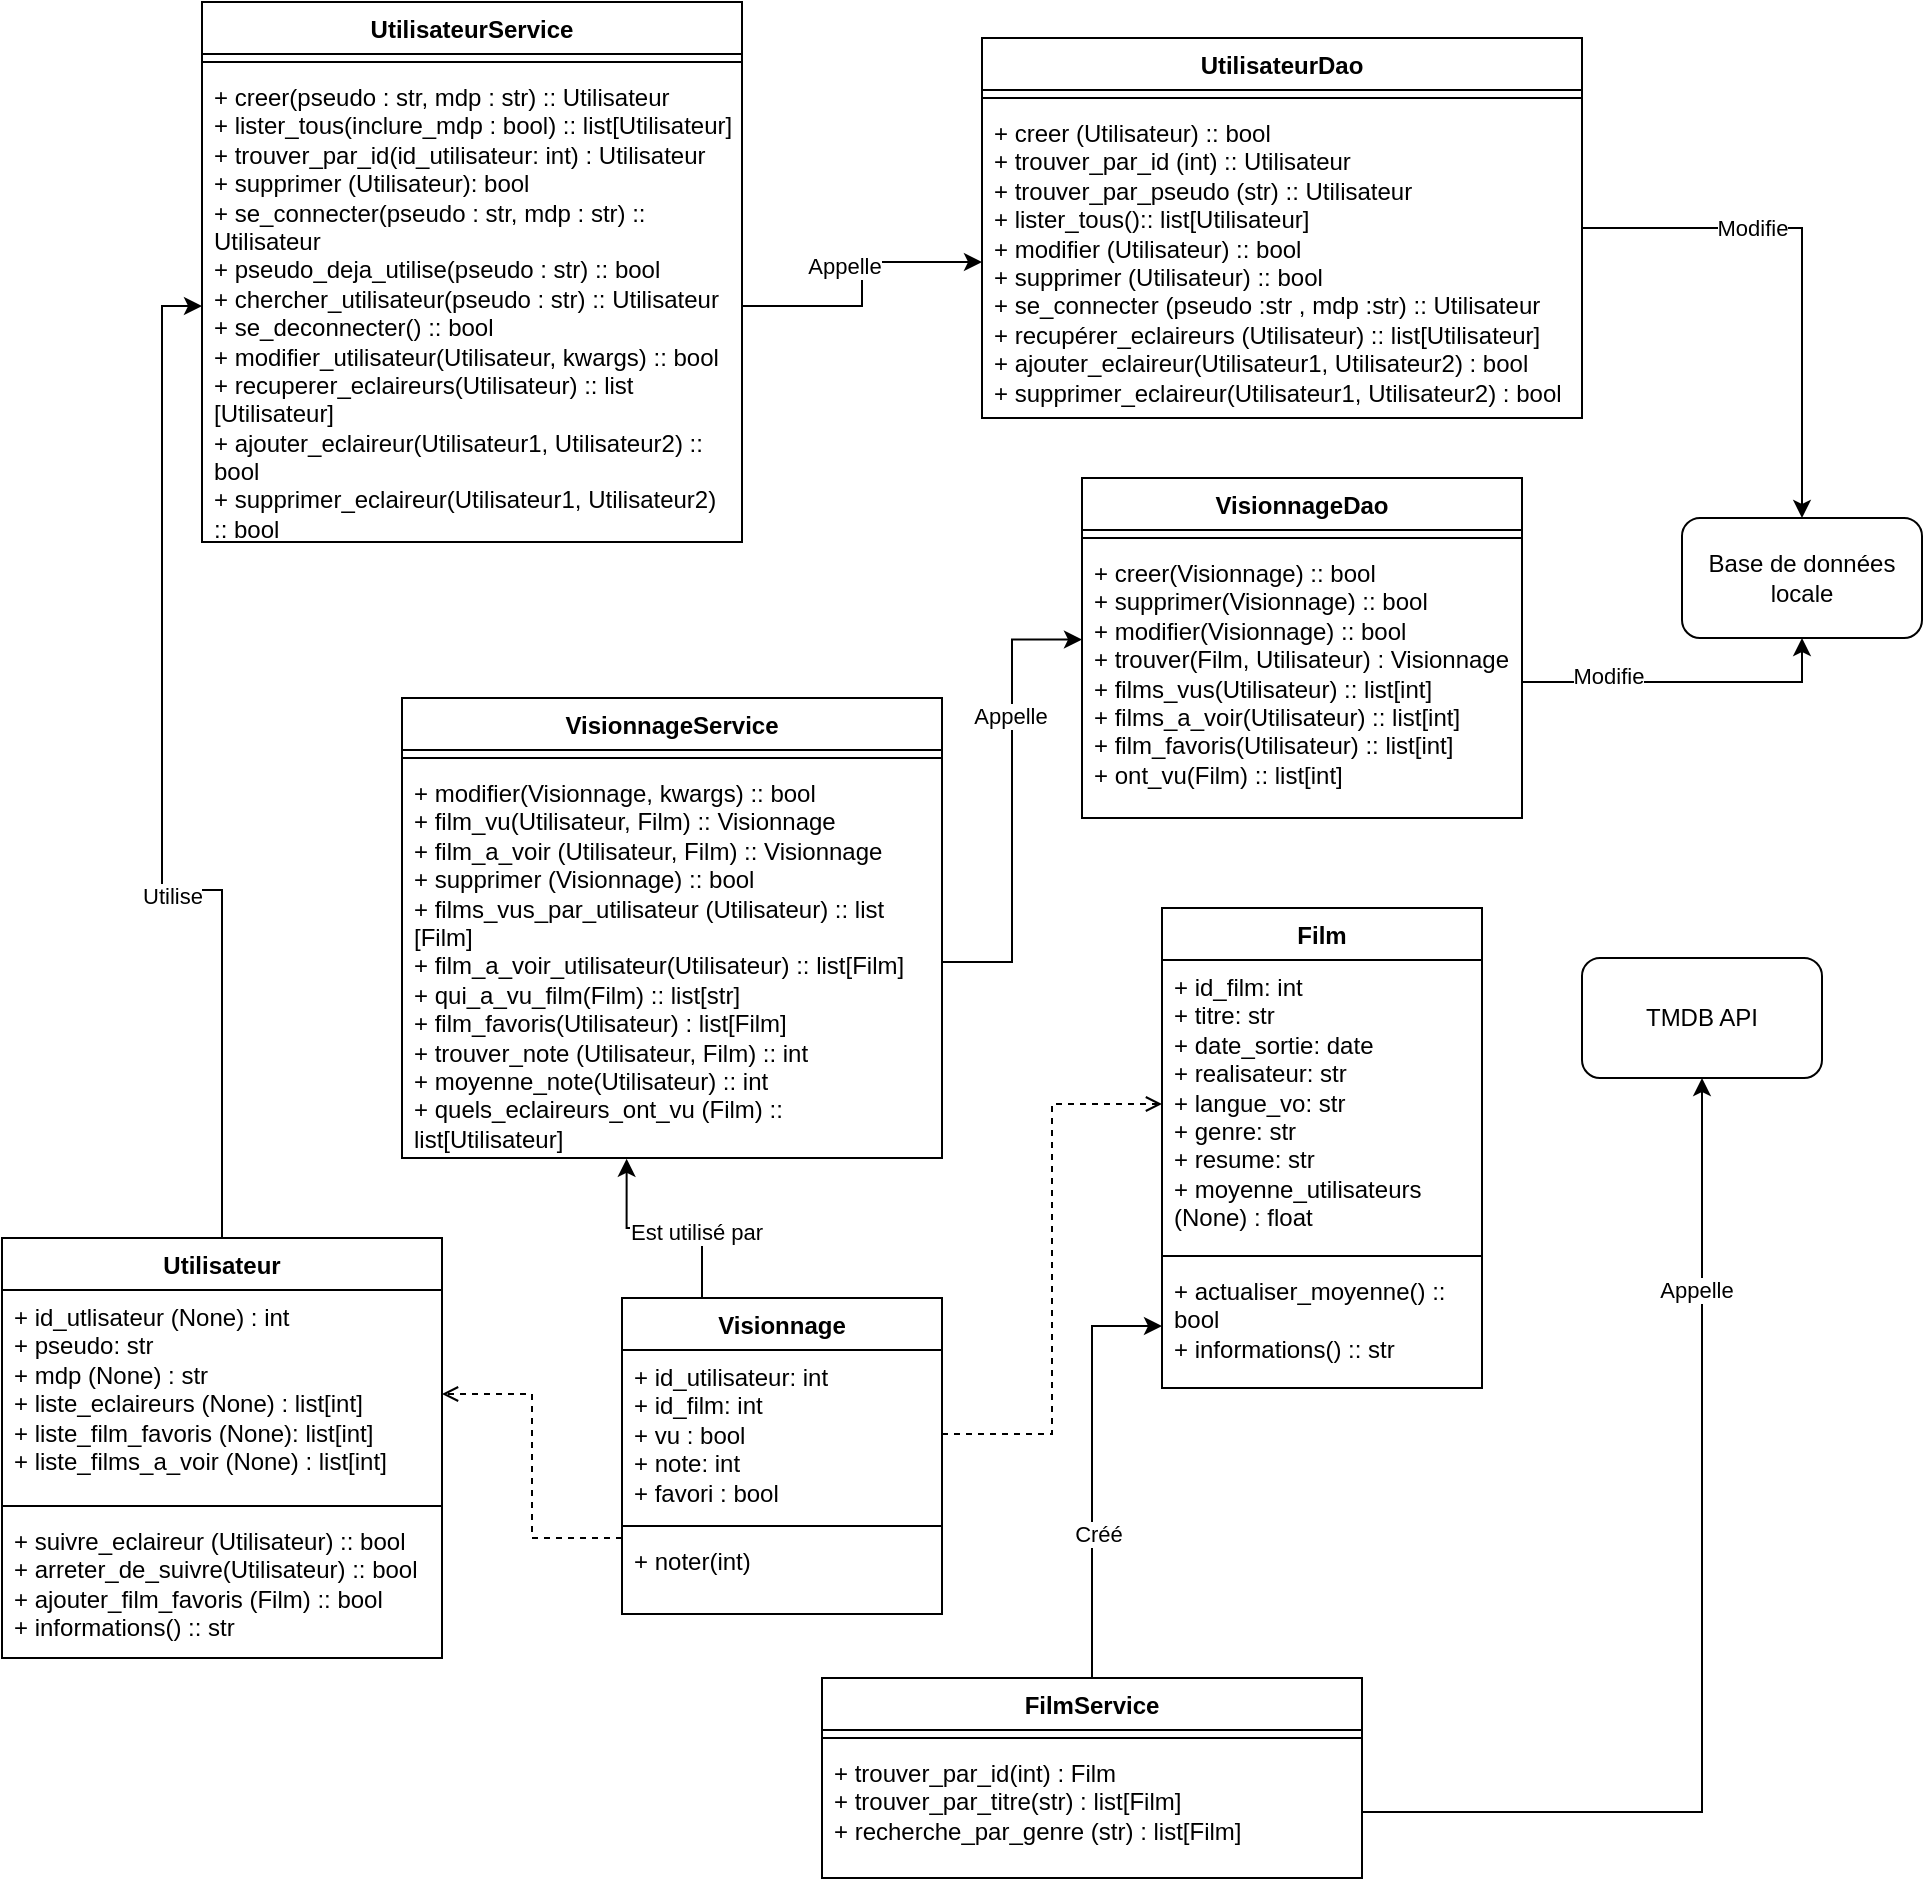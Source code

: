 <mxfile version="24.7.17">
  <diagram name="Page-1" id="-lLpuW26wP0kKTF83kYT">
    <mxGraphModel dx="1613" dy="696" grid="1" gridSize="10" guides="1" tooltips="1" connect="1" arrows="1" fold="1" page="1" pageScale="1" pageWidth="827" pageHeight="1169" math="0" shadow="0">
      <root>
        <mxCell id="0" />
        <mxCell id="1" parent="0" />
        <mxCell id="QUixbwAzo_8CxbM0iSIQ-20" style="edgeStyle=orthogonalEdgeStyle;rounded=0;orthogonalLoop=1;jettySize=auto;html=1;entryX=0;entryY=0.5;entryDx=0;entryDy=0;" parent="1" source="Nlg_wDLqZmPlsAexhDsB-1" target="QUixbwAzo_8CxbM0iSIQ-19" edge="1">
          <mxGeometry relative="1" as="geometry" />
        </mxCell>
        <mxCell id="QUixbwAzo_8CxbM0iSIQ-21" value="Utilise" style="edgeLabel;html=1;align=center;verticalAlign=middle;resizable=0;points=[];" parent="QUixbwAzo_8CxbM0iSIQ-20" vertex="1" connectable="0">
          <mxGeometry x="-0.228" y="3" relative="1" as="geometry">
            <mxPoint as="offset" />
          </mxGeometry>
        </mxCell>
        <mxCell id="Nlg_wDLqZmPlsAexhDsB-1" value="Utilisateur" style="swimlane;fontStyle=1;align=center;verticalAlign=top;childLayout=stackLayout;horizontal=1;startSize=26;horizontalStack=0;resizeParent=1;resizeParentMax=0;resizeLast=0;collapsible=1;marginBottom=0;whiteSpace=wrap;html=1;" parent="1" vertex="1">
          <mxGeometry x="60" y="630" width="220" height="210" as="geometry" />
        </mxCell>
        <mxCell id="Nlg_wDLqZmPlsAexhDsB-2" value="+ id_utlisateur (None) : int&lt;div&gt;&lt;div&gt;+ pseudo: str&lt;/div&gt;&lt;div&gt;+ mdp (None) : str&lt;/div&gt;&lt;div&gt;+ liste_eclaireurs (None) :&amp;nbsp;&lt;span style=&quot;background-color: initial;&quot;&gt;list[int]&lt;/span&gt;&lt;/div&gt;&lt;/div&gt;&lt;div&gt;+ liste_film_favoris (None):&amp;nbsp;&lt;span style=&quot;background-color: initial;&quot;&gt;list[int]&lt;/span&gt;&lt;/div&gt;&lt;div&gt;+ liste_films_a_voir (None) : list[int]&lt;/div&gt;" style="text;strokeColor=none;fillColor=none;align=left;verticalAlign=top;spacingLeft=4;spacingRight=4;overflow=hidden;rotatable=0;points=[[0,0.5],[1,0.5]];portConstraint=eastwest;whiteSpace=wrap;html=1;" parent="Nlg_wDLqZmPlsAexhDsB-1" vertex="1">
          <mxGeometry y="26" width="220" height="104" as="geometry" />
        </mxCell>
        <mxCell id="Nlg_wDLqZmPlsAexhDsB-3" value="" style="line;strokeWidth=1;fillColor=none;align=left;verticalAlign=middle;spacingTop=-1;spacingLeft=3;spacingRight=3;rotatable=0;labelPosition=right;points=[];portConstraint=eastwest;strokeColor=inherit;" parent="Nlg_wDLqZmPlsAexhDsB-1" vertex="1">
          <mxGeometry y="130" width="220" height="8" as="geometry" />
        </mxCell>
        <mxCell id="Nlg_wDLqZmPlsAexhDsB-4" value="&lt;div&gt;&lt;span style=&quot;background-color: initial;&quot;&gt;+ suivre_eclaireur (Utilisateur) :: bool&lt;/span&gt;&lt;br&gt;&lt;/div&gt;&lt;div&gt;+ arreter_de_suivre(Utilisateur) :: bool&lt;/div&gt;&lt;div&gt;&lt;span style=&quot;background-color: initial;&quot;&gt;+ ajouter_film_favoris (Film) :: bool&lt;/span&gt;&lt;/div&gt;&lt;div&gt;&lt;span style=&quot;background-color: initial;&quot;&gt;+ informations() :: str&lt;/span&gt;&lt;/div&gt;" style="text;strokeColor=none;fillColor=none;align=left;verticalAlign=top;spacingLeft=4;spacingRight=4;overflow=hidden;rotatable=0;points=[[0,0.5],[1,0.5]];portConstraint=eastwest;whiteSpace=wrap;html=1;" parent="Nlg_wDLqZmPlsAexhDsB-1" vertex="1">
          <mxGeometry y="138" width="220" height="72" as="geometry" />
        </mxCell>
        <mxCell id="Nlg_wDLqZmPlsAexhDsB-5" value="Film" style="swimlane;fontStyle=1;align=center;verticalAlign=top;childLayout=stackLayout;horizontal=1;startSize=26;horizontalStack=0;resizeParent=1;resizeParentMax=0;resizeLast=0;collapsible=1;marginBottom=0;whiteSpace=wrap;html=1;" parent="1" vertex="1">
          <mxGeometry x="640" y="465" width="160" height="240" as="geometry" />
        </mxCell>
        <mxCell id="Nlg_wDLqZmPlsAexhDsB-6" value="+ id_film: int&lt;div&gt;+ titre: str&lt;br&gt;&lt;div&gt;+ date_sortie: date&amp;nbsp;&lt;/div&gt;&lt;div&gt;+ realisateur: str&lt;/div&gt;&lt;div&gt;+ langue_vo: str&lt;/div&gt;&lt;div&gt;+ genre: str&lt;/div&gt;&lt;div&gt;+ resume: str&lt;/div&gt;&lt;div&gt;+ moyenne_utilisateurs (None) : float&lt;/div&gt;&lt;/div&gt;" style="text;strokeColor=none;fillColor=none;align=left;verticalAlign=top;spacingLeft=4;spacingRight=4;overflow=hidden;rotatable=0;points=[[0,0.5],[1,0.5]];portConstraint=eastwest;whiteSpace=wrap;html=1;" parent="Nlg_wDLqZmPlsAexhDsB-5" vertex="1">
          <mxGeometry y="26" width="160" height="144" as="geometry" />
        </mxCell>
        <mxCell id="Nlg_wDLqZmPlsAexhDsB-7" value="" style="line;strokeWidth=1;fillColor=none;align=left;verticalAlign=middle;spacingTop=-1;spacingLeft=3;spacingRight=3;rotatable=0;labelPosition=right;points=[];portConstraint=eastwest;strokeColor=inherit;" parent="Nlg_wDLqZmPlsAexhDsB-5" vertex="1">
          <mxGeometry y="170" width="160" height="8" as="geometry" />
        </mxCell>
        <mxCell id="Nlg_wDLqZmPlsAexhDsB-8" value="&lt;div&gt;+ actualiser_moyenne() :: bool&lt;/div&gt;&lt;div&gt;+ informations() :: str&amp;nbsp;&lt;/div&gt;" style="text;strokeColor=none;fillColor=none;align=left;verticalAlign=top;spacingLeft=4;spacingRight=4;overflow=hidden;rotatable=0;points=[[0,0.5],[1,0.5]];portConstraint=eastwest;whiteSpace=wrap;html=1;" parent="Nlg_wDLqZmPlsAexhDsB-5" vertex="1">
          <mxGeometry y="178" width="160" height="62" as="geometry" />
        </mxCell>
        <mxCell id="Nlg_wDLqZmPlsAexhDsB-9" value="Visionnage" style="swimlane;fontStyle=1;align=center;verticalAlign=top;childLayout=stackLayout;horizontal=1;startSize=26;horizontalStack=0;resizeParent=1;resizeParentMax=0;resizeLast=0;collapsible=1;marginBottom=0;whiteSpace=wrap;html=1;" parent="1" vertex="1">
          <mxGeometry x="370" y="660" width="160" height="158" as="geometry" />
        </mxCell>
        <mxCell id="Nlg_wDLqZmPlsAexhDsB-10" value="+ id_utilisateur: int&lt;div&gt;+ id_film: int&lt;/div&gt;&lt;div&gt;+ vu : bool&lt;/div&gt;&lt;div&gt;+ note: int&lt;span style=&quot;background-color: initial;&quot;&gt;&amp;nbsp;&lt;/span&gt;&lt;/div&gt;&lt;div&gt;+ favori : bool&lt;/div&gt;" style="text;strokeColor=none;fillColor=none;align=left;verticalAlign=top;spacingLeft=4;spacingRight=4;overflow=hidden;rotatable=0;points=[[0,0.5],[1,0.5]];portConstraint=eastwest;whiteSpace=wrap;html=1;" parent="Nlg_wDLqZmPlsAexhDsB-9" vertex="1">
          <mxGeometry y="26" width="160" height="84" as="geometry" />
        </mxCell>
        <mxCell id="Nlg_wDLqZmPlsAexhDsB-11" value="" style="line;strokeWidth=1;fillColor=none;align=left;verticalAlign=middle;spacingTop=-1;spacingLeft=3;spacingRight=3;rotatable=0;labelPosition=right;points=[];portConstraint=eastwest;strokeColor=inherit;" parent="Nlg_wDLqZmPlsAexhDsB-9" vertex="1">
          <mxGeometry y="110" width="160" height="8" as="geometry" />
        </mxCell>
        <mxCell id="Nlg_wDLqZmPlsAexhDsB-12" value="&lt;div&gt;&lt;span style=&quot;background-color: initial;&quot;&gt;+ noter(int)&lt;/span&gt;&lt;br&gt;&lt;/div&gt;&lt;div&gt;&lt;br&gt;&lt;/div&gt;" style="text;strokeColor=none;fillColor=none;align=left;verticalAlign=top;spacingLeft=4;spacingRight=4;overflow=hidden;rotatable=0;points=[[0,0.5],[1,0.5]];portConstraint=eastwest;whiteSpace=wrap;html=1;" parent="Nlg_wDLqZmPlsAexhDsB-9" vertex="1">
          <mxGeometry y="118" width="160" height="40" as="geometry" />
        </mxCell>
        <mxCell id="Nlg_wDLqZmPlsAexhDsB-19" style="edgeStyle=orthogonalEdgeStyle;rounded=0;orthogonalLoop=1;jettySize=auto;html=1;exitX=0;exitY=0.049;exitDx=0;exitDy=0;entryX=1;entryY=0.5;entryDx=0;entryDy=0;dashed=1;endArrow=open;endFill=0;exitPerimeter=0;" parent="1" source="Nlg_wDLqZmPlsAexhDsB-12" target="Nlg_wDLqZmPlsAexhDsB-2" edge="1">
          <mxGeometry relative="1" as="geometry" />
        </mxCell>
        <mxCell id="Nlg_wDLqZmPlsAexhDsB-20" value="" style="edgeStyle=orthogonalEdgeStyle;rounded=0;orthogonalLoop=1;jettySize=auto;html=1;dashed=1;endArrow=open;endFill=0;" parent="1" source="Nlg_wDLqZmPlsAexhDsB-10" target="Nlg_wDLqZmPlsAexhDsB-6" edge="1">
          <mxGeometry relative="1" as="geometry" />
        </mxCell>
        <mxCell id="QUixbwAzo_8CxbM0iSIQ-25" style="edgeStyle=orthogonalEdgeStyle;rounded=0;orthogonalLoop=1;jettySize=auto;html=1;entryX=0.5;entryY=0;entryDx=0;entryDy=0;" parent="1" source="QUixbwAzo_8CxbM0iSIQ-7" target="QUixbwAzo_8CxbM0iSIQ-24" edge="1">
          <mxGeometry relative="1" as="geometry" />
        </mxCell>
        <mxCell id="QUixbwAzo_8CxbM0iSIQ-26" value="Modifie" style="edgeLabel;html=1;align=center;verticalAlign=middle;resizable=0;points=[];" parent="QUixbwAzo_8CxbM0iSIQ-25" vertex="1" connectable="0">
          <mxGeometry x="-0.338" relative="1" as="geometry">
            <mxPoint as="offset" />
          </mxGeometry>
        </mxCell>
        <mxCell id="QUixbwAzo_8CxbM0iSIQ-7" value="UtilisateurDao" style="swimlane;fontStyle=1;align=center;verticalAlign=top;childLayout=stackLayout;horizontal=1;startSize=26;horizontalStack=0;resizeParent=1;resizeParentMax=0;resizeLast=0;collapsible=1;marginBottom=0;whiteSpace=wrap;html=1;" parent="1" vertex="1">
          <mxGeometry x="550" y="30" width="300" height="190" as="geometry" />
        </mxCell>
        <mxCell id="QUixbwAzo_8CxbM0iSIQ-9" value="" style="line;strokeWidth=1;fillColor=none;align=left;verticalAlign=middle;spacingTop=-1;spacingLeft=3;spacingRight=3;rotatable=0;labelPosition=right;points=[];portConstraint=eastwest;strokeColor=inherit;" parent="QUixbwAzo_8CxbM0iSIQ-7" vertex="1">
          <mxGeometry y="26" width="300" height="8" as="geometry" />
        </mxCell>
        <mxCell id="QUixbwAzo_8CxbM0iSIQ-10" value="+ creer (Utilisateur) :: bool&amp;nbsp;&lt;div&gt;+ trouver_par_id (int) :: Utilisateur&lt;/div&gt;&lt;div&gt;+ trouver_par_pseudo (str) :: Utilisateur&lt;br&gt;&lt;/div&gt;&lt;div&gt;+ lister_tous():: list[Utilisateur]&lt;/div&gt;&lt;div&gt;+ modifier (Utilisateur) :: bool&amp;nbsp;&lt;/div&gt;&lt;div&gt;+ supprimer (&lt;span style=&quot;background-color: initial;&quot;&gt;Utilisateur&lt;/span&gt;&lt;span style=&quot;background-color: initial;&quot;&gt;) :: bool&lt;/span&gt;&lt;/div&gt;&lt;div&gt;+ se_connecter (pseudo :str , mdp :str) :: Utilisateur&amp;nbsp;&lt;/div&gt;&lt;div&gt;+ recupérer_eclaireurs (Utilisateur) :: list[Utilisateur]&lt;/div&gt;&lt;div&gt;+ ajouter_eclaireur(Utilisateur1, Utilisateur2) : bool&lt;br&gt;&lt;/div&gt;&lt;div&gt;+ supprimer_eclaireur(Utilisateur1, Utilisateur2) : bool&lt;br&gt;&lt;/div&gt;" style="text;strokeColor=none;fillColor=none;align=left;verticalAlign=top;spacingLeft=4;spacingRight=4;overflow=hidden;rotatable=0;points=[[0,0.5],[1,0.5]];portConstraint=eastwest;whiteSpace=wrap;html=1;" parent="QUixbwAzo_8CxbM0iSIQ-7" vertex="1">
          <mxGeometry y="34" width="300" height="156" as="geometry" />
        </mxCell>
        <mxCell id="QUixbwAzo_8CxbM0iSIQ-16" value="UtilisateurService" style="swimlane;fontStyle=1;align=center;verticalAlign=top;childLayout=stackLayout;horizontal=1;startSize=26;horizontalStack=0;resizeParent=1;resizeParentMax=0;resizeLast=0;collapsible=1;marginBottom=0;whiteSpace=wrap;html=1;" parent="1" vertex="1">
          <mxGeometry x="160" y="12" width="270" height="270" as="geometry" />
        </mxCell>
        <mxCell id="QUixbwAzo_8CxbM0iSIQ-18" value="" style="line;strokeWidth=1;fillColor=none;align=left;verticalAlign=middle;spacingTop=-1;spacingLeft=3;spacingRight=3;rotatable=0;labelPosition=right;points=[];portConstraint=eastwest;strokeColor=inherit;" parent="QUixbwAzo_8CxbM0iSIQ-16" vertex="1">
          <mxGeometry y="26" width="270" height="8" as="geometry" />
        </mxCell>
        <mxCell id="QUixbwAzo_8CxbM0iSIQ-19" value="+ creer(pseudo : str, mdp : str&lt;span style=&quot;background-color: initial;&quot;&gt;) :: Utilisateur&lt;/span&gt;&lt;div&gt;&lt;span style=&quot;background-color: initial;&quot;&gt;+ lister_tous(inclure_mdp : bool) :: list[Utilisateur]&lt;/span&gt;&lt;/div&gt;&lt;div&gt;&lt;span style=&quot;background-color: initial;&quot;&gt;+ trouver_par_id(id_utilisateur: int) : Utilisateur&lt;/span&gt;&lt;/div&gt;&lt;div&gt;+ supprimer (Utilisateur): bool&lt;/div&gt;&lt;div&gt;+ se_connecter(pseudo : str, mdp : str) :: Utilisateur&lt;/div&gt;&lt;div&gt;+ pseudo_deja_utilise(pseudo : str) :: bool&lt;/div&gt;&lt;div&gt;+ chercher_utilisateur(pseudo : str) :: Utilisateur&lt;/div&gt;&lt;div&gt;&lt;span style=&quot;background-color: initial;&quot;&gt;+ se_deconnecter() :: bool&lt;/span&gt;&lt;/div&gt;&lt;div&gt;&lt;span style=&quot;background-color: initial;&quot;&gt;+ modifier_utilisateur(Utilisateur, kwargs) :: bool&lt;/span&gt;&lt;/div&gt;&lt;div&gt;&lt;span style=&quot;background-color: initial;&quot;&gt;+ recuperer_eclaireurs(Utilisateur) :: list [Utilisateur]&lt;/span&gt;&lt;/div&gt;&lt;div&gt;&lt;span style=&quot;background-color: initial;&quot;&gt;+ ajouter_eclaireur(Utilisateur1, Utilisateur2) :: bool&lt;/span&gt;&lt;/div&gt;&lt;div&gt;+ supprimer_eclaireur(Utilisateur1, Utilisateur2) :: bool&lt;span style=&quot;background-color: initial;&quot;&gt;&lt;br&gt;&lt;/span&gt;&lt;/div&gt;" style="text;strokeColor=none;fillColor=none;align=left;verticalAlign=top;spacingLeft=4;spacingRight=4;overflow=hidden;rotatable=0;points=[[0,0.5],[1,0.5]];portConstraint=eastwest;whiteSpace=wrap;html=1;" parent="QUixbwAzo_8CxbM0iSIQ-16" vertex="1">
          <mxGeometry y="34" width="270" height="236" as="geometry" />
        </mxCell>
        <mxCell id="QUixbwAzo_8CxbM0iSIQ-22" style="edgeStyle=orthogonalEdgeStyle;rounded=0;orthogonalLoop=1;jettySize=auto;html=1;entryX=0;entryY=0.5;entryDx=0;entryDy=0;" parent="1" source="QUixbwAzo_8CxbM0iSIQ-19" target="QUixbwAzo_8CxbM0iSIQ-10" edge="1">
          <mxGeometry relative="1" as="geometry" />
        </mxCell>
        <mxCell id="QUixbwAzo_8CxbM0iSIQ-23" value="Appelle" style="edgeLabel;html=1;align=center;verticalAlign=middle;resizable=0;points=[];" parent="QUixbwAzo_8CxbM0iSIQ-22" vertex="1" connectable="0">
          <mxGeometry x="0.116" y="1" relative="1" as="geometry">
            <mxPoint x="-8" y="-1" as="offset" />
          </mxGeometry>
        </mxCell>
        <mxCell id="QUixbwAzo_8CxbM0iSIQ-24" value="Base de données locale" style="rounded=1;whiteSpace=wrap;html=1;" parent="1" vertex="1">
          <mxGeometry x="900" y="270" width="120" height="60" as="geometry" />
        </mxCell>
        <mxCell id="QUixbwAzo_8CxbM0iSIQ-27" value="FilmService" style="swimlane;fontStyle=1;align=center;verticalAlign=top;childLayout=stackLayout;horizontal=1;startSize=26;horizontalStack=0;resizeParent=1;resizeParentMax=0;resizeLast=0;collapsible=1;marginBottom=0;whiteSpace=wrap;html=1;" parent="1" vertex="1">
          <mxGeometry x="470" y="850" width="270" height="100" as="geometry" />
        </mxCell>
        <mxCell id="QUixbwAzo_8CxbM0iSIQ-28" value="" style="line;strokeWidth=1;fillColor=none;align=left;verticalAlign=middle;spacingTop=-1;spacingLeft=3;spacingRight=3;rotatable=0;labelPosition=right;points=[];portConstraint=eastwest;strokeColor=inherit;" parent="QUixbwAzo_8CxbM0iSIQ-27" vertex="1">
          <mxGeometry y="26" width="270" height="8" as="geometry" />
        </mxCell>
        <mxCell id="QUixbwAzo_8CxbM0iSIQ-29" value="&lt;div&gt;&lt;span style=&quot;background-color: initial;&quot;&gt;+ trouver_par_id(int) : Film&lt;/span&gt;&lt;/div&gt;&lt;div&gt;&lt;span style=&quot;background-color: initial;&quot;&gt;+ trouver_par_titre(str) : list[Film]&lt;/span&gt;&lt;/div&gt;&lt;div&gt;+ recherche_par_genre (str) : list[Film]&lt;/div&gt;&lt;div&gt;&lt;br&gt;&lt;/div&gt;" style="text;strokeColor=none;fillColor=none;align=left;verticalAlign=top;spacingLeft=4;spacingRight=4;overflow=hidden;rotatable=0;points=[[0,0.5],[1,0.5]];portConstraint=eastwest;whiteSpace=wrap;html=1;" parent="QUixbwAzo_8CxbM0iSIQ-27" vertex="1">
          <mxGeometry y="34" width="270" height="66" as="geometry" />
        </mxCell>
        <mxCell id="nlk01ConiAujDCRmsQrJ-1" value="VisionnageDao" style="swimlane;fontStyle=1;align=center;verticalAlign=top;childLayout=stackLayout;horizontal=1;startSize=26;horizontalStack=0;resizeParent=1;resizeParentMax=0;resizeLast=0;collapsible=1;marginBottom=0;whiteSpace=wrap;html=1;" parent="1" vertex="1">
          <mxGeometry x="600" y="250" width="220" height="170" as="geometry" />
        </mxCell>
        <mxCell id="nlk01ConiAujDCRmsQrJ-3" value="" style="line;strokeWidth=1;fillColor=none;align=left;verticalAlign=middle;spacingTop=-1;spacingLeft=3;spacingRight=3;rotatable=0;labelPosition=right;points=[];portConstraint=eastwest;strokeColor=inherit;" parent="nlk01ConiAujDCRmsQrJ-1" vertex="1">
          <mxGeometry y="26" width="220" height="8" as="geometry" />
        </mxCell>
        <mxCell id="nlk01ConiAujDCRmsQrJ-4" value="+ creer(Visionnage) :: bool&lt;div&gt;+ supprimer(Visionnage) :: bool&amp;nbsp;&amp;nbsp;&lt;/div&gt;&lt;div&gt;+ modifier(Visionnage) :: bool&lt;/div&gt;&lt;div&gt;+ trouver(Film, Utilisateur) : Visionnage&lt;br&gt;&lt;div&gt;+ films_vus(Utilisateur) :: list[int]&lt;/div&gt;&lt;div&gt;+ films_a_voir(Utilisateur) :: list[int]&lt;/div&gt;&lt;div&gt;+ film_favoris(Utilisateur) :: list[int]&lt;br&gt;&lt;/div&gt;&lt;div&gt;+ ont_vu(Film) :: list[int]&lt;/div&gt;&lt;/div&gt;" style="text;strokeColor=none;fillColor=none;align=left;verticalAlign=top;spacingLeft=4;spacingRight=4;overflow=hidden;rotatable=0;points=[[0,0.5],[1,0.5]];portConstraint=eastwest;whiteSpace=wrap;html=1;" parent="nlk01ConiAujDCRmsQrJ-1" vertex="1">
          <mxGeometry y="34" width="220" height="136" as="geometry" />
        </mxCell>
        <mxCell id="nlk01ConiAujDCRmsQrJ-6" value="TMDB API" style="rounded=1;whiteSpace=wrap;html=1;" parent="1" vertex="1">
          <mxGeometry x="850" y="490" width="120" height="60" as="geometry" />
        </mxCell>
        <mxCell id="nlk01ConiAujDCRmsQrJ-11" style="edgeStyle=orthogonalEdgeStyle;rounded=0;orthogonalLoop=1;jettySize=auto;html=1;exitX=1;exitY=0.5;exitDx=0;exitDy=0;entryX=0.5;entryY=1;entryDx=0;entryDy=0;" parent="1" source="nlk01ConiAujDCRmsQrJ-4" target="QUixbwAzo_8CxbM0iSIQ-24" edge="1">
          <mxGeometry relative="1" as="geometry" />
        </mxCell>
        <mxCell id="nlk01ConiAujDCRmsQrJ-12" value="Modifie" style="edgeLabel;html=1;align=center;verticalAlign=middle;resizable=0;points=[];" parent="nlk01ConiAujDCRmsQrJ-11" vertex="1" connectable="0">
          <mxGeometry x="-0.476" y="3" relative="1" as="geometry">
            <mxPoint as="offset" />
          </mxGeometry>
        </mxCell>
        <mxCell id="HXxvRozE7-PYDhMRJ1Kh-1" value="VisionnageService" style="swimlane;fontStyle=1;align=center;verticalAlign=top;childLayout=stackLayout;horizontal=1;startSize=26;horizontalStack=0;resizeParent=1;resizeParentMax=0;resizeLast=0;collapsible=1;marginBottom=0;whiteSpace=wrap;html=1;" parent="1" vertex="1">
          <mxGeometry x="260" y="360" width="270" height="230" as="geometry" />
        </mxCell>
        <mxCell id="HXxvRozE7-PYDhMRJ1Kh-2" value="" style="line;strokeWidth=1;fillColor=none;align=left;verticalAlign=middle;spacingTop=-1;spacingLeft=3;spacingRight=3;rotatable=0;labelPosition=right;points=[];portConstraint=eastwest;strokeColor=inherit;" parent="HXxvRozE7-PYDhMRJ1Kh-1" vertex="1">
          <mxGeometry y="26" width="270" height="8" as="geometry" />
        </mxCell>
        <mxCell id="HXxvRozE7-PYDhMRJ1Kh-3" value="&lt;div&gt;&lt;span style=&quot;background-color: initial;&quot;&gt;+ modifier(Visionnage, kwargs) :: bool&lt;/span&gt;&lt;/div&gt;&lt;div&gt;&lt;span style=&quot;background-color: initial;&quot;&gt;+ film_vu(Utilisateur, Film) :: Visionnage&lt;/span&gt;&lt;br&gt;&lt;/div&gt;&lt;div&gt;&lt;div&gt;+ film_a_voir (Utilisateur, Film) :: Visionnage&lt;/div&gt;&lt;/div&gt;&lt;div&gt;+ supprimer (Visionnage) :: bool&lt;/div&gt;&lt;div&gt;+ films_vus_par_utilisateur (Utilisateur) :: list [Film]&lt;/div&gt;&lt;div&gt;+ film_a_voir_utilisateur(Utilisateur) :: list[Film]&lt;/div&gt;&lt;div&gt;+ qui_a_vu_film(Film) :: list[str]&lt;/div&gt;&lt;div&gt;+ film_favoris(Utilisateur) : list[Film]&lt;/div&gt;&lt;div&gt;+ trouver_note (Utilisateur, Film) :: int&lt;br&gt;&lt;/div&gt;&lt;div&gt;+ moyenne_note(Utilisateur) :: int&amp;nbsp;&lt;/div&gt;&lt;div&gt;+ quels_eclaireurs_ont_vu (Film) :: list[Utilisateur]&lt;/div&gt;&lt;div&gt;&lt;br&gt;&lt;br&gt;&lt;/div&gt;" style="text;strokeColor=none;fillColor=none;align=left;verticalAlign=top;spacingLeft=4;spacingRight=4;overflow=hidden;rotatable=0;points=[[0,0.5],[1,0.5]];portConstraint=eastwest;whiteSpace=wrap;html=1;" parent="HXxvRozE7-PYDhMRJ1Kh-1" vertex="1">
          <mxGeometry y="34" width="270" height="196" as="geometry" />
        </mxCell>
        <mxCell id="HXxvRozE7-PYDhMRJ1Kh-5" style="edgeStyle=orthogonalEdgeStyle;rounded=0;orthogonalLoop=1;jettySize=auto;html=1;exitX=1;exitY=0.5;exitDx=0;exitDy=0;entryX=0.5;entryY=1;entryDx=0;entryDy=0;" parent="1" source="QUixbwAzo_8CxbM0iSIQ-29" target="nlk01ConiAujDCRmsQrJ-6" edge="1">
          <mxGeometry relative="1" as="geometry" />
        </mxCell>
        <mxCell id="HXxvRozE7-PYDhMRJ1Kh-6" value="Appelle" style="edgeLabel;html=1;align=center;verticalAlign=middle;resizable=0;points=[];" parent="HXxvRozE7-PYDhMRJ1Kh-5" vertex="1" connectable="0">
          <mxGeometry x="0.611" y="3" relative="1" as="geometry">
            <mxPoint y="1" as="offset" />
          </mxGeometry>
        </mxCell>
        <mxCell id="6-envGrE41_wKfxCsry3-5" style="edgeStyle=orthogonalEdgeStyle;rounded=0;orthogonalLoop=1;jettySize=auto;html=1;exitX=0.25;exitY=0;exitDx=0;exitDy=0;entryX=0.416;entryY=1.002;entryDx=0;entryDy=0;entryPerimeter=0;" edge="1" parent="1" source="Nlg_wDLqZmPlsAexhDsB-9" target="HXxvRozE7-PYDhMRJ1Kh-3">
          <mxGeometry relative="1" as="geometry" />
        </mxCell>
        <mxCell id="6-envGrE41_wKfxCsry3-12" value="Est utilisé par" style="edgeLabel;html=1;align=center;verticalAlign=middle;resizable=0;points=[];" vertex="1" connectable="0" parent="6-envGrE41_wKfxCsry3-5">
          <mxGeometry x="-0.263" y="2" relative="1" as="geometry">
            <mxPoint x="1" as="offset" />
          </mxGeometry>
        </mxCell>
        <mxCell id="6-envGrE41_wKfxCsry3-6" style="edgeStyle=orthogonalEdgeStyle;rounded=0;orthogonalLoop=1;jettySize=auto;html=1;exitX=1;exitY=0.5;exitDx=0;exitDy=0;entryX=0;entryY=0.344;entryDx=0;entryDy=0;entryPerimeter=0;" edge="1" parent="1" source="HXxvRozE7-PYDhMRJ1Kh-3" target="nlk01ConiAujDCRmsQrJ-4">
          <mxGeometry relative="1" as="geometry" />
        </mxCell>
        <mxCell id="6-envGrE41_wKfxCsry3-13" value="Appelle" style="edgeLabel;html=1;align=center;verticalAlign=middle;resizable=0;points=[];" vertex="1" connectable="0" parent="6-envGrE41_wKfxCsry3-6">
          <mxGeometry x="0.366" y="1" relative="1" as="geometry">
            <mxPoint as="offset" />
          </mxGeometry>
        </mxCell>
        <mxCell id="6-envGrE41_wKfxCsry3-7" style="edgeStyle=orthogonalEdgeStyle;rounded=0;orthogonalLoop=1;jettySize=auto;html=1;entryX=0;entryY=0.5;entryDx=0;entryDy=0;" edge="1" parent="1" source="QUixbwAzo_8CxbM0iSIQ-27" target="Nlg_wDLqZmPlsAexhDsB-8">
          <mxGeometry relative="1" as="geometry" />
        </mxCell>
        <mxCell id="6-envGrE41_wKfxCsry3-8" value="Créé" style="edgeLabel;html=1;align=center;verticalAlign=middle;resizable=0;points=[];" vertex="1" connectable="0" parent="6-envGrE41_wKfxCsry3-7">
          <mxGeometry x="-0.314" y="-3" relative="1" as="geometry">
            <mxPoint as="offset" />
          </mxGeometry>
        </mxCell>
      </root>
    </mxGraphModel>
  </diagram>
</mxfile>
